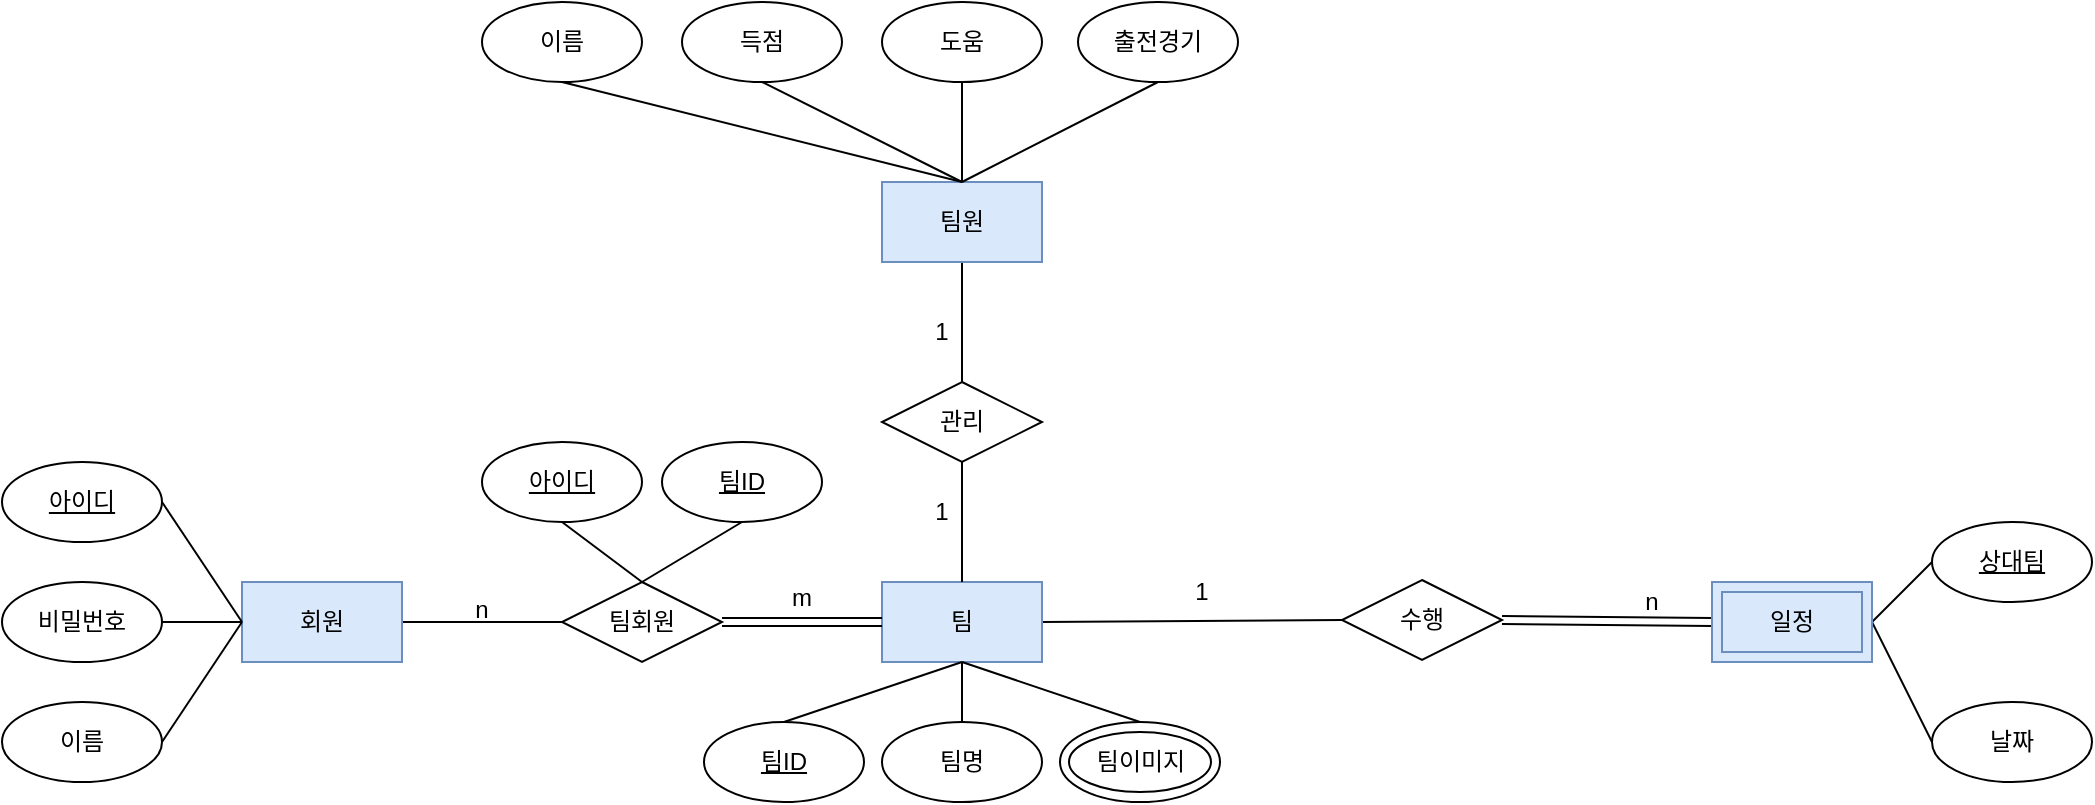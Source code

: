 <mxfile version="19.0.2" type="github">
  <diagram id="C5RBs43oDa-KdzZeNtuy" name="Page-1">
    <mxGraphModel dx="1068" dy="669" grid="1" gridSize="10" guides="1" tooltips="1" connect="1" arrows="1" fold="1" page="1" pageScale="1" pageWidth="583" pageHeight="827" math="0" shadow="0">
      <root>
        <mxCell id="WIyWlLk6GJQsqaUBKTNV-0" />
        <mxCell id="WIyWlLk6GJQsqaUBKTNV-1" parent="WIyWlLk6GJQsqaUBKTNV-0" />
        <mxCell id="g0zYL4U5Vk6fojXTWF35-13" style="edgeStyle=none;rounded=0;orthogonalLoop=1;jettySize=auto;html=1;exitX=1;exitY=0.5;exitDx=0;exitDy=0;entryX=0;entryY=0.5;entryDx=0;entryDy=0;endArrow=none;endFill=0;" parent="WIyWlLk6GJQsqaUBKTNV-1" source="g0zYL4U5Vk6fojXTWF35-0" target="g0zYL4U5Vk6fojXTWF35-2" edge="1">
          <mxGeometry relative="1" as="geometry" />
        </mxCell>
        <mxCell id="g0zYL4U5Vk6fojXTWF35-0" value="회원" style="rounded=0;whiteSpace=wrap;html=1;fillColor=#dae8fc;strokeColor=#6c8ebf;" parent="WIyWlLk6GJQsqaUBKTNV-1" vertex="1">
          <mxGeometry x="200" y="400" width="80" height="40" as="geometry" />
        </mxCell>
        <mxCell id="g0zYL4U5Vk6fojXTWF35-84" style="edgeStyle=none;rounded=0;orthogonalLoop=1;jettySize=auto;html=1;exitX=1;exitY=0.5;exitDx=0;exitDy=0;entryX=0;entryY=0.5;entryDx=0;entryDy=0;endArrow=none;endFill=0;strokeWidth=1;" parent="WIyWlLk6GJQsqaUBKTNV-1" source="g0zYL4U5Vk6fojXTWF35-1" target="g0zYL4U5Vk6fojXTWF35-28" edge="1">
          <mxGeometry relative="1" as="geometry" />
        </mxCell>
        <mxCell id="g0zYL4U5Vk6fojXTWF35-1" value="팀" style="rounded=0;whiteSpace=wrap;html=1;fillColor=#dae8fc;strokeColor=#6c8ebf;" parent="WIyWlLk6GJQsqaUBKTNV-1" vertex="1">
          <mxGeometry x="520" y="400" width="80" height="40" as="geometry" />
        </mxCell>
        <mxCell id="g0zYL4U5Vk6fojXTWF35-14" style="edgeStyle=none;rounded=0;orthogonalLoop=1;jettySize=auto;html=1;exitX=1;exitY=0.5;exitDx=0;exitDy=0;entryX=0;entryY=0.5;entryDx=0;entryDy=0;endArrow=none;endFill=0;shape=link;" parent="WIyWlLk6GJQsqaUBKTNV-1" source="g0zYL4U5Vk6fojXTWF35-2" target="g0zYL4U5Vk6fojXTWF35-1" edge="1">
          <mxGeometry relative="1" as="geometry" />
        </mxCell>
        <mxCell id="b8LPPVSsif7iNp1PxcO8-5" style="edgeStyle=none;rounded=0;orthogonalLoop=1;jettySize=auto;html=1;exitX=0.5;exitY=0;exitDx=0;exitDy=0;entryX=0.5;entryY=1;entryDx=0;entryDy=0;endArrow=none;endFill=0;" edge="1" parent="WIyWlLk6GJQsqaUBKTNV-1" source="g0zYL4U5Vk6fojXTWF35-2" target="b8LPPVSsif7iNp1PxcO8-3">
          <mxGeometry relative="1" as="geometry" />
        </mxCell>
        <mxCell id="b8LPPVSsif7iNp1PxcO8-6" style="edgeStyle=none;rounded=0;orthogonalLoop=1;jettySize=auto;html=1;exitX=0.5;exitY=0;exitDx=0;exitDy=0;entryX=0.5;entryY=1;entryDx=0;entryDy=0;endArrow=none;endFill=0;" edge="1" parent="WIyWlLk6GJQsqaUBKTNV-1" source="g0zYL4U5Vk6fojXTWF35-2" target="b8LPPVSsif7iNp1PxcO8-4">
          <mxGeometry relative="1" as="geometry" />
        </mxCell>
        <mxCell id="g0zYL4U5Vk6fojXTWF35-2" value="팀회원" style="rhombus;whiteSpace=wrap;html=1;" parent="WIyWlLk6GJQsqaUBKTNV-1" vertex="1">
          <mxGeometry x="360" y="400" width="80" height="40" as="geometry" />
        </mxCell>
        <mxCell id="g0zYL4U5Vk6fojXTWF35-74" style="edgeStyle=none;rounded=0;orthogonalLoop=1;jettySize=auto;html=1;exitX=0.5;exitY=1;exitDx=0;exitDy=0;entryX=0.5;entryY=0;entryDx=0;entryDy=0;endArrow=none;endFill=0;strokeWidth=1;" parent="WIyWlLk6GJQsqaUBKTNV-1" source="g0zYL4U5Vk6fojXTWF35-4" target="g0zYL4U5Vk6fojXTWF35-1" edge="1">
          <mxGeometry relative="1" as="geometry" />
        </mxCell>
        <mxCell id="g0zYL4U5Vk6fojXTWF35-4" value="관리" style="rhombus;whiteSpace=wrap;html=1;" parent="WIyWlLk6GJQsqaUBKTNV-1" vertex="1">
          <mxGeometry x="520" y="300" width="80" height="40" as="geometry" />
        </mxCell>
        <mxCell id="g0zYL4U5Vk6fojXTWF35-73" style="edgeStyle=none;rounded=0;orthogonalLoop=1;jettySize=auto;html=1;exitX=0.5;exitY=1;exitDx=0;exitDy=0;entryX=0.5;entryY=0;entryDx=0;entryDy=0;endArrow=none;endFill=0;strokeWidth=1;" parent="WIyWlLk6GJQsqaUBKTNV-1" source="g0zYL4U5Vk6fojXTWF35-6" target="g0zYL4U5Vk6fojXTWF35-4" edge="1">
          <mxGeometry relative="1" as="geometry" />
        </mxCell>
        <mxCell id="g0zYL4U5Vk6fojXTWF35-6" value="팀원" style="rounded=0;whiteSpace=wrap;html=1;fillColor=#dae8fc;strokeColor=#6c8ebf;" parent="WIyWlLk6GJQsqaUBKTNV-1" vertex="1">
          <mxGeometry x="520" y="200" width="80" height="40" as="geometry" />
        </mxCell>
        <mxCell id="g0zYL4U5Vk6fojXTWF35-10" style="rounded=0;orthogonalLoop=1;jettySize=auto;html=1;exitX=1;exitY=0.5;exitDx=0;exitDy=0;entryX=0;entryY=0.5;entryDx=0;entryDy=0;endArrow=none;endFill=0;" parent="WIyWlLk6GJQsqaUBKTNV-1" source="g0zYL4U5Vk6fojXTWF35-7" target="g0zYL4U5Vk6fojXTWF35-0" edge="1">
          <mxGeometry relative="1" as="geometry" />
        </mxCell>
        <mxCell id="g0zYL4U5Vk6fojXTWF35-7" value="&lt;u&gt;아이디&lt;/u&gt;" style="ellipse;whiteSpace=wrap;html=1;" parent="WIyWlLk6GJQsqaUBKTNV-1" vertex="1">
          <mxGeometry x="80" y="340" width="80" height="40" as="geometry" />
        </mxCell>
        <mxCell id="g0zYL4U5Vk6fojXTWF35-11" style="edgeStyle=none;rounded=0;orthogonalLoop=1;jettySize=auto;html=1;exitX=1;exitY=0.5;exitDx=0;exitDy=0;entryX=0;entryY=0.5;entryDx=0;entryDy=0;endArrow=none;endFill=0;" parent="WIyWlLk6GJQsqaUBKTNV-1" source="g0zYL4U5Vk6fojXTWF35-8" target="g0zYL4U5Vk6fojXTWF35-0" edge="1">
          <mxGeometry relative="1" as="geometry" />
        </mxCell>
        <mxCell id="g0zYL4U5Vk6fojXTWF35-8" value="비밀번호" style="ellipse;whiteSpace=wrap;html=1;" parent="WIyWlLk6GJQsqaUBKTNV-1" vertex="1">
          <mxGeometry x="80" y="400" width="80" height="40" as="geometry" />
        </mxCell>
        <mxCell id="g0zYL4U5Vk6fojXTWF35-12" style="edgeStyle=none;rounded=0;orthogonalLoop=1;jettySize=auto;html=1;exitX=1;exitY=0.5;exitDx=0;exitDy=0;entryX=0;entryY=0.5;entryDx=0;entryDy=0;endArrow=none;endFill=0;" parent="WIyWlLk6GJQsqaUBKTNV-1" source="g0zYL4U5Vk6fojXTWF35-9" target="g0zYL4U5Vk6fojXTWF35-0" edge="1">
          <mxGeometry relative="1" as="geometry" />
        </mxCell>
        <mxCell id="g0zYL4U5Vk6fojXTWF35-9" value="이름" style="ellipse;whiteSpace=wrap;html=1;" parent="WIyWlLk6GJQsqaUBKTNV-1" vertex="1">
          <mxGeometry x="80" y="460" width="80" height="40" as="geometry" />
        </mxCell>
        <mxCell id="g0zYL4U5Vk6fojXTWF35-77" style="edgeStyle=none;rounded=0;orthogonalLoop=1;jettySize=auto;html=1;exitX=0.5;exitY=1;exitDx=0;exitDy=0;entryX=0.5;entryY=0;entryDx=0;entryDy=0;endArrow=none;endFill=0;strokeWidth=1;" parent="WIyWlLk6GJQsqaUBKTNV-1" source="g0zYL4U5Vk6fojXTWF35-19" target="g0zYL4U5Vk6fojXTWF35-6" edge="1">
          <mxGeometry relative="1" as="geometry" />
        </mxCell>
        <mxCell id="g0zYL4U5Vk6fojXTWF35-19" value="이름" style="ellipse;whiteSpace=wrap;html=1;" parent="WIyWlLk6GJQsqaUBKTNV-1" vertex="1">
          <mxGeometry x="320" y="110" width="80" height="40" as="geometry" />
        </mxCell>
        <mxCell id="g0zYL4U5Vk6fojXTWF35-80" style="edgeStyle=none;rounded=0;orthogonalLoop=1;jettySize=auto;html=1;exitX=0.5;exitY=1;exitDx=0;exitDy=0;entryX=0.5;entryY=0;entryDx=0;entryDy=0;endArrow=none;endFill=0;strokeWidth=1;" parent="WIyWlLk6GJQsqaUBKTNV-1" source="g0zYL4U5Vk6fojXTWF35-20" target="g0zYL4U5Vk6fojXTWF35-6" edge="1">
          <mxGeometry relative="1" as="geometry" />
        </mxCell>
        <mxCell id="g0zYL4U5Vk6fojXTWF35-20" value="득점" style="ellipse;whiteSpace=wrap;html=1;" parent="WIyWlLk6GJQsqaUBKTNV-1" vertex="1">
          <mxGeometry x="420" y="110" width="80" height="40" as="geometry" />
        </mxCell>
        <mxCell id="g0zYL4U5Vk6fojXTWF35-81" style="edgeStyle=none;rounded=0;orthogonalLoop=1;jettySize=auto;html=1;exitX=0.5;exitY=1;exitDx=0;exitDy=0;entryX=0.5;entryY=0;entryDx=0;entryDy=0;endArrow=none;endFill=0;strokeWidth=1;" parent="WIyWlLk6GJQsqaUBKTNV-1" source="g0zYL4U5Vk6fojXTWF35-21" target="g0zYL4U5Vk6fojXTWF35-6" edge="1">
          <mxGeometry relative="1" as="geometry" />
        </mxCell>
        <mxCell id="g0zYL4U5Vk6fojXTWF35-21" value="도움" style="ellipse;whiteSpace=wrap;html=1;" parent="WIyWlLk6GJQsqaUBKTNV-1" vertex="1">
          <mxGeometry x="520" y="110" width="80" height="40" as="geometry" />
        </mxCell>
        <mxCell id="g0zYL4U5Vk6fojXTWF35-82" style="edgeStyle=none;rounded=0;orthogonalLoop=1;jettySize=auto;html=1;exitX=0.5;exitY=1;exitDx=0;exitDy=0;entryX=0.5;entryY=0;entryDx=0;entryDy=0;endArrow=none;endFill=0;strokeWidth=1;" parent="WIyWlLk6GJQsqaUBKTNV-1" source="g0zYL4U5Vk6fojXTWF35-22" target="g0zYL4U5Vk6fojXTWF35-6" edge="1">
          <mxGeometry relative="1" as="geometry" />
        </mxCell>
        <mxCell id="g0zYL4U5Vk6fojXTWF35-22" value="출전경기" style="ellipse;whiteSpace=wrap;html=1;" parent="WIyWlLk6GJQsqaUBKTNV-1" vertex="1">
          <mxGeometry x="618" y="110" width="80" height="40" as="geometry" />
        </mxCell>
        <mxCell id="g0zYL4U5Vk6fojXTWF35-30" style="edgeStyle=none;rounded=0;orthogonalLoop=1;jettySize=auto;html=1;exitX=1;exitY=0.5;exitDx=0;exitDy=0;entryX=0;entryY=0.5;entryDx=0;entryDy=0;endArrow=none;endFill=0;shape=link;" parent="WIyWlLk6GJQsqaUBKTNV-1" source="g0zYL4U5Vk6fojXTWF35-28" target="g0zYL4U5Vk6fojXTWF35-23" edge="1">
          <mxGeometry relative="1" as="geometry" />
        </mxCell>
        <mxCell id="g0zYL4U5Vk6fojXTWF35-28" value="수행" style="rhombus;whiteSpace=wrap;html=1;" parent="WIyWlLk6GJQsqaUBKTNV-1" vertex="1">
          <mxGeometry x="750" y="399" width="80" height="40" as="geometry" />
        </mxCell>
        <mxCell id="b8LPPVSsif7iNp1PxcO8-0" style="rounded=0;orthogonalLoop=1;jettySize=auto;html=1;exitX=0;exitY=0.5;exitDx=0;exitDy=0;entryX=1;entryY=0.5;entryDx=0;entryDy=0;endArrow=none;endFill=0;" edge="1" parent="WIyWlLk6GJQsqaUBKTNV-1" source="g0zYL4U5Vk6fojXTWF35-35" target="g0zYL4U5Vk6fojXTWF35-23">
          <mxGeometry relative="1" as="geometry" />
        </mxCell>
        <mxCell id="g0zYL4U5Vk6fojXTWF35-35" value="날짜" style="ellipse;whiteSpace=wrap;html=1;" parent="WIyWlLk6GJQsqaUBKTNV-1" vertex="1">
          <mxGeometry x="1045" y="460" width="80" height="40" as="geometry" />
        </mxCell>
        <mxCell id="g0zYL4U5Vk6fojXTWF35-44" style="edgeStyle=none;rounded=0;orthogonalLoop=1;jettySize=auto;html=1;exitX=0;exitY=0.5;exitDx=0;exitDy=0;entryX=1;entryY=0.5;entryDx=0;entryDy=0;endArrow=none;endFill=0;" parent="WIyWlLk6GJQsqaUBKTNV-1" source="g0zYL4U5Vk6fojXTWF35-43" target="g0zYL4U5Vk6fojXTWF35-23" edge="1">
          <mxGeometry relative="1" as="geometry" />
        </mxCell>
        <mxCell id="g0zYL4U5Vk6fojXTWF35-43" value="&lt;u&gt;상대팀&lt;/u&gt;" style="ellipse;whiteSpace=wrap;html=1;" parent="WIyWlLk6GJQsqaUBKTNV-1" vertex="1">
          <mxGeometry x="1045" y="370" width="80" height="40" as="geometry" />
        </mxCell>
        <mxCell id="g0zYL4U5Vk6fojXTWF35-48" value="n" style="text;html=1;strokeColor=none;fillColor=none;align=center;verticalAlign=middle;whiteSpace=wrap;rounded=0;" parent="WIyWlLk6GJQsqaUBKTNV-1" vertex="1">
          <mxGeometry x="290" y="399" width="60" height="30" as="geometry" />
        </mxCell>
        <mxCell id="g0zYL4U5Vk6fojXTWF35-49" value="m" style="text;html=1;strokeColor=none;fillColor=none;align=center;verticalAlign=middle;whiteSpace=wrap;rounded=0;" parent="WIyWlLk6GJQsqaUBKTNV-1" vertex="1">
          <mxGeometry x="450" y="388.5" width="60" height="39" as="geometry" />
        </mxCell>
        <mxCell id="g0zYL4U5Vk6fojXTWF35-53" value="n" style="text;html=1;strokeColor=none;fillColor=none;align=center;verticalAlign=middle;whiteSpace=wrap;rounded=0;" parent="WIyWlLk6GJQsqaUBKTNV-1" vertex="1">
          <mxGeometry x="875" y="390" width="60" height="39" as="geometry" />
        </mxCell>
        <mxCell id="g0zYL4U5Vk6fojXTWF35-55" value="1" style="text;html=1;strokeColor=none;fillColor=none;align=center;verticalAlign=middle;whiteSpace=wrap;rounded=0;" parent="WIyWlLk6GJQsqaUBKTNV-1" vertex="1">
          <mxGeometry x="520" y="260" width="60" height="30" as="geometry" />
        </mxCell>
        <mxCell id="g0zYL4U5Vk6fojXTWF35-72" style="edgeStyle=none;rounded=0;orthogonalLoop=1;jettySize=auto;html=1;exitX=0.5;exitY=0;exitDx=0;exitDy=0;entryX=0.5;entryY=1;entryDx=0;entryDy=0;endArrow=none;endFill=0;strokeWidth=1;" parent="WIyWlLk6GJQsqaUBKTNV-1" source="g0zYL4U5Vk6fojXTWF35-59" target="g0zYL4U5Vk6fojXTWF35-1" edge="1">
          <mxGeometry relative="1" as="geometry" />
        </mxCell>
        <mxCell id="g0zYL4U5Vk6fojXTWF35-59" value="포메이션" style="ellipse;whiteSpace=wrap;html=1;" parent="WIyWlLk6GJQsqaUBKTNV-1" vertex="1">
          <mxGeometry x="609" y="470" width="80" height="40" as="geometry" />
        </mxCell>
        <mxCell id="g0zYL4U5Vk6fojXTWF35-63" value="" style="group" parent="WIyWlLk6GJQsqaUBKTNV-1" vertex="1" connectable="0">
          <mxGeometry x="935" y="400" width="80" height="40" as="geometry" />
        </mxCell>
        <mxCell id="g0zYL4U5Vk6fojXTWF35-23" value="일정" style="rounded=0;whiteSpace=wrap;html=1;fillColor=#dae8fc;strokeColor=#6c8ebf;" parent="g0zYL4U5Vk6fojXTWF35-63" vertex="1">
          <mxGeometry width="80" height="40" as="geometry" />
        </mxCell>
        <mxCell id="g0zYL4U5Vk6fojXTWF35-46" value="일정" style="rounded=0;whiteSpace=wrap;html=1;fillColor=#dae8fc;strokeColor=#6c8ebf;" parent="g0zYL4U5Vk6fojXTWF35-63" vertex="1">
          <mxGeometry x="5" y="5" width="70" height="30" as="geometry" />
        </mxCell>
        <mxCell id="g0zYL4U5Vk6fojXTWF35-71" style="edgeStyle=none;rounded=0;orthogonalLoop=1;jettySize=auto;html=1;exitX=0.5;exitY=0;exitDx=0;exitDy=0;entryX=0.5;entryY=1;entryDx=0;entryDy=0;endArrow=none;endFill=0;strokeWidth=1;" parent="WIyWlLk6GJQsqaUBKTNV-1" source="g0zYL4U5Vk6fojXTWF35-64" target="g0zYL4U5Vk6fojXTWF35-1" edge="1">
          <mxGeometry relative="1" as="geometry" />
        </mxCell>
        <mxCell id="g0zYL4U5Vk6fojXTWF35-64" value="팀명" style="ellipse;whiteSpace=wrap;html=1;" parent="WIyWlLk6GJQsqaUBKTNV-1" vertex="1">
          <mxGeometry x="520" y="470" width="80" height="40" as="geometry" />
        </mxCell>
        <mxCell id="g0zYL4U5Vk6fojXTWF35-69" style="edgeStyle=none;rounded=0;orthogonalLoop=1;jettySize=auto;html=1;exitX=0.5;exitY=0;exitDx=0;exitDy=0;entryX=0.5;entryY=1;entryDx=0;entryDy=0;endArrow=none;endFill=0;strokeWidth=1;" parent="WIyWlLk6GJQsqaUBKTNV-1" source="g0zYL4U5Vk6fojXTWF35-65" target="g0zYL4U5Vk6fojXTWF35-1" edge="1">
          <mxGeometry relative="1" as="geometry" />
        </mxCell>
        <mxCell id="g0zYL4U5Vk6fojXTWF35-65" value="&lt;u&gt;팀ID&lt;/u&gt;" style="ellipse;whiteSpace=wrap;html=1;" parent="WIyWlLk6GJQsqaUBKTNV-1" vertex="1">
          <mxGeometry x="431" y="470" width="80" height="40" as="geometry" />
        </mxCell>
        <mxCell id="g0zYL4U5Vk6fojXTWF35-76" value="1" style="text;html=1;strokeColor=none;fillColor=none;align=center;verticalAlign=middle;whiteSpace=wrap;rounded=0;" parent="WIyWlLk6GJQsqaUBKTNV-1" vertex="1">
          <mxGeometry x="520" y="350" width="60" height="30" as="geometry" />
        </mxCell>
        <mxCell id="g0zYL4U5Vk6fojXTWF35-85" value="팀이미지" style="ellipse;whiteSpace=wrap;html=1;" parent="WIyWlLk6GJQsqaUBKTNV-1" vertex="1">
          <mxGeometry x="613.5" y="475" width="71" height="30" as="geometry" />
        </mxCell>
        <mxCell id="b8LPPVSsif7iNp1PxcO8-2" value="1" style="text;html=1;strokeColor=none;fillColor=none;align=center;verticalAlign=middle;whiteSpace=wrap;rounded=0;" vertex="1" parent="WIyWlLk6GJQsqaUBKTNV-1">
          <mxGeometry x="650" y="390" width="60" height="30" as="geometry" />
        </mxCell>
        <mxCell id="b8LPPVSsif7iNp1PxcO8-3" value="&lt;u&gt;아이디&lt;/u&gt;" style="ellipse;whiteSpace=wrap;html=1;" vertex="1" parent="WIyWlLk6GJQsqaUBKTNV-1">
          <mxGeometry x="320" y="330" width="80" height="40" as="geometry" />
        </mxCell>
        <mxCell id="b8LPPVSsif7iNp1PxcO8-4" value="&lt;u&gt;팀ID&lt;/u&gt;" style="ellipse;whiteSpace=wrap;html=1;" vertex="1" parent="WIyWlLk6GJQsqaUBKTNV-1">
          <mxGeometry x="410" y="330" width="80" height="40" as="geometry" />
        </mxCell>
      </root>
    </mxGraphModel>
  </diagram>
</mxfile>
